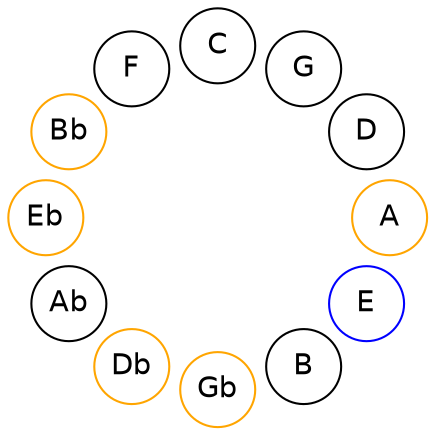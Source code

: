 
graph {

layout = circo;
mindist = .1

node [shape = circle, fontname = Helvetica, margin = 0]
edge [style=invis]

subgraph 1 {
	E -- B -- Gb -- Db -- Ab -- Eb -- Bb -- F -- C -- G -- D -- A -- E
}

E [color=blue];
Gb [color=orange];
Db [color=orange];
Eb [color=orange];
Bb [color=orange];
A [color=orange];
}
